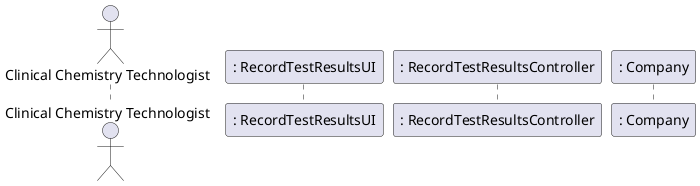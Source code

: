 @startuml
autonumber
'hide footbox
actor "Clinical Chemistry Technologist" as CCT

participant ": RecordTestResultsUI" as UI
participant ": RecordTestResultsController" as CTRL
participant ": Company" as Comp




@enduml